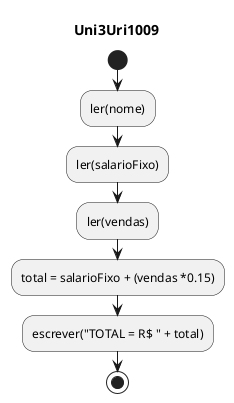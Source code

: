 @startuml Uni3Uri1009
	title Uni3Uri1009
	start
	:ler(nome);
	:ler(salarioFixo);
	:ler(vendas);
	:total = salarioFixo + (vendas *0.15);
	:escrever("TOTAL = R$ " + total);
	stop
@enduml
